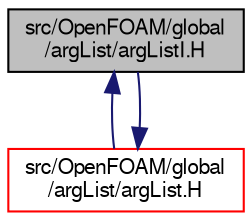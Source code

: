 digraph "src/OpenFOAM/global/argList/argListI.H"
{
  bgcolor="transparent";
  edge [fontname="FreeSans",fontsize="10",labelfontname="FreeSans",labelfontsize="10"];
  node [fontname="FreeSans",fontsize="10",shape=record];
  Node97 [label="src/OpenFOAM/global\l/argList/argListI.H",height=0.2,width=0.4,color="black", fillcolor="grey75", style="filled", fontcolor="black"];
  Node97 -> Node98 [dir="back",color="midnightblue",fontsize="10",style="solid",fontname="FreeSans"];
  Node98 [label="src/OpenFOAM/global\l/argList/argList.H",height=0.2,width=0.4,color="red",URL="$a10193.html"];
  Node98 -> Node97 [dir="back",color="midnightblue",fontsize="10",style="solid",fontname="FreeSans"];
}
